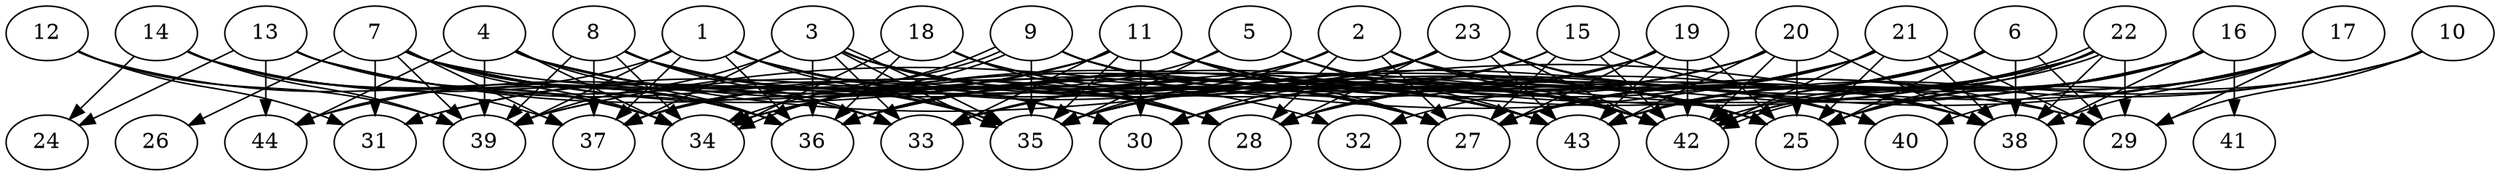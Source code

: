 // DAG (tier=3-complex, mode=compute, n=44, ccr=0.460, fat=0.836, density=0.646, regular=0.204, jump=0.298, mindata=1048576, maxdata=16777216)
// DAG automatically generated by daggen at Sun Aug 24 16:33:34 2025
// /home/ermia/Project/Environments/daggen/bin/daggen --dot --ccr 0.460 --fat 0.836 --regular 0.204 --density 0.646 --jump 0.298 --mindata 1048576 --maxdata 16777216 -n 44 
digraph G {
  1 [size="3500369436218750976", alpha="0.12", expect_size="1750184718109375488"]
  1 -> 25 [size ="1309042815270912"]
  1 -> 28 [size ="1309042815270912"]
  1 -> 32 [size ="1309042815270912"]
  1 -> 35 [size ="1309042815270912"]
  1 -> 36 [size ="1309042815270912"]
  1 -> 37 [size ="1309042815270912"]
  1 -> 39 [size ="1309042815270912"]
  1 -> 42 [size ="1309042815270912"]
  1 -> 44 [size ="1309042815270912"]
  2 [size="439098557988346560", alpha="0.05", expect_size="219549278994173280"]
  2 -> 25 [size ="357588248035328"]
  2 -> 27 [size ="357588248035328"]
  2 -> 28 [size ="357588248035328"]
  2 -> 31 [size ="357588248035328"]
  2 -> 34 [size ="357588248035328"]
  2 -> 35 [size ="357588248035328"]
  2 -> 38 [size ="357588248035328"]
  2 -> 42 [size ="357588248035328"]
  3 [size="2062116778166714368000", alpha="0.13", expect_size="1031058389083357184000"]
  3 -> 25 [size ="1296081040179200"]
  3 -> 27 [size ="1296081040179200"]
  3 -> 28 [size ="1296081040179200"]
  3 -> 33 [size ="1296081040179200"]
  3 -> 35 [size ="1296081040179200"]
  3 -> 35 [size ="1296081040179200"]
  3 -> 36 [size ="1296081040179200"]
  3 -> 37 [size ="1296081040179200"]
  3 -> 39 [size ="1296081040179200"]
  3 -> 42 [size ="1296081040179200"]
  4 [size="24793442465070884", alpha="0.08", expect_size="12396721232535442"]
  4 -> 27 [size ="13937848352768"]
  4 -> 34 [size ="13937848352768"]
  4 -> 35 [size ="13937848352768"]
  4 -> 36 [size ="13937848352768"]
  4 -> 38 [size ="13937848352768"]
  4 -> 39 [size ="13937848352768"]
  4 -> 44 [size ="13937848352768"]
  5 [size="1663892042870111076352", alpha="0.06", expect_size="831946021435055538176"]
  5 -> 35 [size ="1123328429391872"]
  5 -> 36 [size ="1123328429391872"]
  5 -> 42 [size ="1123328429391872"]
  5 -> 43 [size ="1123328429391872"]
  6 [size="27016105494353296", alpha="0.02", expect_size="13508052747176648"]
  6 -> 25 [size ="518772456685568"]
  6 -> 27 [size ="518772456685568"]
  6 -> 29 [size ="518772456685568"]
  6 -> 34 [size ="518772456685568"]
  6 -> 36 [size ="518772456685568"]
  6 -> 38 [size ="518772456685568"]
  6 -> 43 [size ="518772456685568"]
  7 [size="275604608829107808", alpha="0.01", expect_size="137802304414553904"]
  7 -> 26 [size ="565013425160192"]
  7 -> 27 [size ="565013425160192"]
  7 -> 29 [size ="565013425160192"]
  7 -> 31 [size ="565013425160192"]
  7 -> 33 [size ="565013425160192"]
  7 -> 34 [size ="565013425160192"]
  7 -> 35 [size ="565013425160192"]
  7 -> 36 [size ="565013425160192"]
  7 -> 37 [size ="565013425160192"]
  7 -> 39 [size ="565013425160192"]
  7 -> 43 [size ="565013425160192"]
  8 [size="12891588484503316", alpha="0.10", expect_size="6445794242251658"]
  8 -> 28 [size ="1375248662396928"]
  8 -> 30 [size ="1375248662396928"]
  8 -> 33 [size ="1375248662396928"]
  8 -> 34 [size ="1375248662396928"]
  8 -> 35 [size ="1375248662396928"]
  8 -> 37 [size ="1375248662396928"]
  8 -> 39 [size ="1375248662396928"]
  8 -> 43 [size ="1375248662396928"]
  9 [size="60867294279040320", alpha="0.05", expect_size="30433647139520160"]
  9 -> 25 [size ="1822325439725568"]
  9 -> 27 [size ="1822325439725568"]
  9 -> 34 [size ="1822325439725568"]
  9 -> 34 [size ="1822325439725568"]
  9 -> 35 [size ="1822325439725568"]
  9 -> 37 [size ="1822325439725568"]
  9 -> 42 [size ="1822325439725568"]
  9 -> 43 [size ="1822325439725568"]
  10 [size="56392985298579696", alpha="0.11", expect_size="28196492649289848"]
  10 -> 25 [size ="1466950911787008"]
  10 -> 27 [size ="1466950911787008"]
  10 -> 29 [size ="1466950911787008"]
  10 -> 43 [size ="1466950911787008"]
  11 [size="1330930305216504922112", alpha="0.13", expect_size="665465152608252461056"]
  11 -> 25 [size ="967966208294912"]
  11 -> 27 [size ="967966208294912"]
  11 -> 29 [size ="967966208294912"]
  11 -> 30 [size ="967966208294912"]
  11 -> 31 [size ="967966208294912"]
  11 -> 33 [size ="967966208294912"]
  11 -> 35 [size ="967966208294912"]
  11 -> 37 [size ="967966208294912"]
  11 -> 40 [size ="967966208294912"]
  11 -> 42 [size ="967966208294912"]
  11 -> 44 [size ="967966208294912"]
  12 [size="144991873534229056", alpha="0.16", expect_size="72495936767114528"]
  12 -> 31 [size ="53228746047488"]
  12 -> 36 [size ="53228746047488"]
  12 -> 39 [size ="53228746047488"]
  13 [size="1308354085841654784", alpha="0.02", expect_size="654177042920827392"]
  13 -> 24 [size ="1084644002889728"]
  13 -> 27 [size ="1084644002889728"]
  13 -> 28 [size ="1084644002889728"]
  13 -> 30 [size ="1084644002889728"]
  13 -> 34 [size ="1084644002889728"]
  13 -> 44 [size ="1084644002889728"]
  14 [size="19024925440377618432", alpha="0.11", expect_size="9512462720188809216"]
  14 -> 24 [size ="57012746452992"]
  14 -> 33 [size ="57012746452992"]
  14 -> 34 [size ="57012746452992"]
  14 -> 36 [size ="57012746452992"]
  14 -> 37 [size ="57012746452992"]
  14 -> 39 [size ="57012746452992"]
  15 [size="42725821351886585856", alpha="0.18", expect_size="21362910675943292928"]
  15 -> 27 [size ="97772548128768"]
  15 -> 35 [size ="97772548128768"]
  15 -> 37 [size ="97772548128768"]
  15 -> 38 [size ="97772548128768"]
  15 -> 42 [size ="97772548128768"]
  16 [size="1898810363722110464", alpha="0.13", expect_size="949405181861055232"]
  16 -> 25 [size ="1356836573806592"]
  16 -> 27 [size ="1356836573806592"]
  16 -> 30 [size ="1356836573806592"]
  16 -> 35 [size ="1356836573806592"]
  16 -> 38 [size ="1356836573806592"]
  16 -> 41 [size ="1356836573806592"]
  16 -> 42 [size ="1356836573806592"]
  16 -> 43 [size ="1356836573806592"]
  17 [size="2894254729437760192512", alpha="0.13", expect_size="1447127364718880096256"]
  17 -> 28 [size ="1624729832128512"]
  17 -> 29 [size ="1624729832128512"]
  17 -> 35 [size ="1624729832128512"]
  17 -> 38 [size ="1624729832128512"]
  17 -> 40 [size ="1624729832128512"]
  17 -> 42 [size ="1624729832128512"]
  18 [size="86858498777875488", alpha="0.15", expect_size="43429249388937744"]
  18 -> 27 [size ="64690671583232"]
  18 -> 28 [size ="64690671583232"]
  18 -> 34 [size ="64690671583232"]
  18 -> 36 [size ="64690671583232"]
  18 -> 43 [size ="64690671583232"]
  19 [size="3252485880050368905216", alpha="0.19", expect_size="1626242940025184452608"]
  19 -> 25 [size ="1756171534860288"]
  19 -> 27 [size ="1756171534860288"]
  19 -> 28 [size ="1756171534860288"]
  19 -> 34 [size ="1756171534860288"]
  19 -> 42 [size ="1756171534860288"]
  19 -> 43 [size ="1756171534860288"]
  20 [size="563825214903389312", alpha="0.01", expect_size="281912607451694656"]
  20 -> 25 [size ="380170238164992"]
  20 -> 30 [size ="380170238164992"]
  20 -> 35 [size ="380170238164992"]
  20 -> 36 [size ="380170238164992"]
  20 -> 38 [size ="380170238164992"]
  20 -> 42 [size ="380170238164992"]
  20 -> 43 [size ="380170238164992"]
  21 [size="72073567852178432", alpha="0.17", expect_size="36036783926089216"]
  21 -> 25 [size ="1339396422893568"]
  21 -> 27 [size ="1339396422893568"]
  21 -> 28 [size ="1339396422893568"]
  21 -> 29 [size ="1339396422893568"]
  21 -> 32 [size ="1339396422893568"]
  21 -> 33 [size ="1339396422893568"]
  21 -> 38 [size ="1339396422893568"]
  21 -> 39 [size ="1339396422893568"]
  21 -> 42 [size ="1339396422893568"]
  22 [size="2854222882967589376", alpha="0.02", expect_size="1427111441483794688"]
  22 -> 25 [size ="1954715323596800"]
  22 -> 27 [size ="1954715323596800"]
  22 -> 28 [size ="1954715323596800"]
  22 -> 29 [size ="1954715323596800"]
  22 -> 33 [size ="1954715323596800"]
  22 -> 36 [size ="1954715323596800"]
  22 -> 38 [size ="1954715323596800"]
  22 -> 42 [size ="1954715323596800"]
  22 -> 42 [size ="1954715323596800"]
  22 -> 43 [size ="1954715323596800"]
  23 [size="41938991676247224", alpha="0.18", expect_size="20969495838123612"]
  23 -> 28 [size ="84083682050048"]
  23 -> 30 [size ="84083682050048"]
  23 -> 33 [size ="84083682050048"]
  23 -> 36 [size ="84083682050048"]
  23 -> 38 [size ="84083682050048"]
  23 -> 39 [size ="84083682050048"]
  23 -> 40 [size ="84083682050048"]
  23 -> 42 [size ="84083682050048"]
  23 -> 43 [size ="84083682050048"]
  24 [size="533023506744651808768", alpha="0.06", expect_size="266511753372325904384"]
  25 [size="16780372249697774", alpha="0.03", expect_size="8390186124848887"]
  26 [size="3271404800566469066752", alpha="0.15", expect_size="1635702400283234533376"]
  27 [size="585337782705498095616", alpha="0.17", expect_size="292668891352749047808"]
  28 [size="1823144958878547968000", alpha="0.09", expect_size="911572479439273984000"]
  29 [size="192226307334937247744", alpha="0.05", expect_size="96113153667468623872"]
  30 [size="1215074227833804288", alpha="0.12", expect_size="607537113916902144"]
  31 [size="2694401836554918035456", alpha="0.05", expect_size="1347200918277459017728"]
  32 [size="14106910242993358", alpha="0.15", expect_size="7053455121496679"]
  33 [size="728984448110591737856", alpha="0.08", expect_size="364492224055295868928"]
  34 [size="1002882765684736000000", alpha="0.01", expect_size="501441382842368000000"]
  35 [size="4531311718436962304", alpha="0.15", expect_size="2265655859218481152"]
  36 [size="267209445774196736000", alpha="0.13", expect_size="133604722887098368000"]
  37 [size="56866843325232896", alpha="0.05", expect_size="28433421662616448"]
  38 [size="4690607272416977", alpha="0.02", expect_size="2345303636208488"]
  39 [size="695423563715724705792", alpha="0.05", expect_size="347711781857862352896"]
  40 [size="1045780564682800512", alpha="0.18", expect_size="522890282341400256"]
  41 [size="1232088538072625408", alpha="0.20", expect_size="616044269036312704"]
  42 [size="33929835405897592", alpha="0.15", expect_size="16964917702948796"]
  43 [size="131260089338511228928", alpha="0.12", expect_size="65630044669255614464"]
  44 [size="1387467336783402893312", alpha="0.09", expect_size="693733668391701446656"]
}